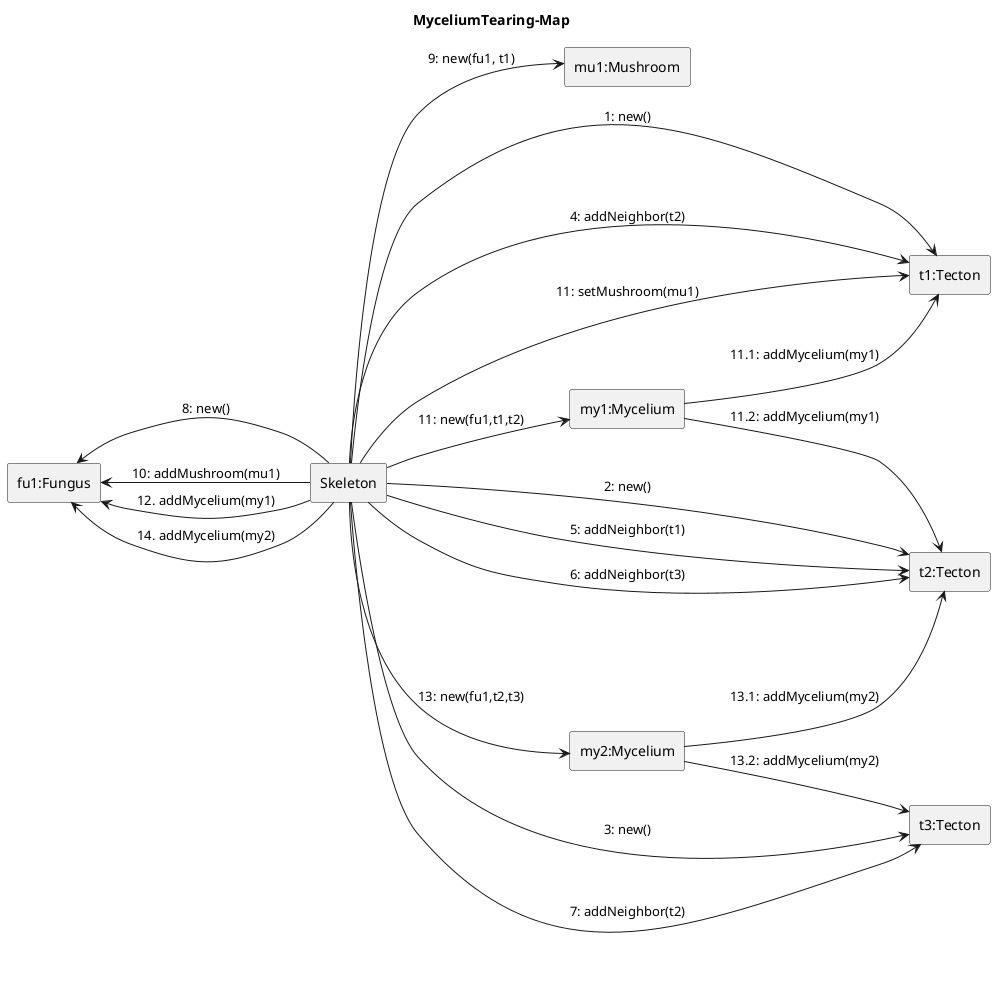 @startuml Mycelium-tearing/map 
left to right direction
title MyceliumTearing-Map
' skinparam linetype polyline
rectangle Skeleton as S

rectangle "fu1:Fungus" as fu1
rectangle "mu1:Mushroom" as mu1
rectangle "t1:Tecton" as t1
rectangle "t2:Tecton" as t2
rectangle "t3:Tecton" as t3
rectangle "my1:Mycelium" as my1
rectangle "my2:Mycelium" as my2


S --> t1 : 1: new()
S --> t2 : 2: new()
S --> t3 : 3: new()
S --> t1 : 4: addNeighbor(t2)
S --> t2 : 5: addNeighbor(t1)
S --> t2 : 6: addNeighbor(t3)
S --> t3 : 7: addNeighbor(t2)

S -left-> fu1 : 8: new()

S --> mu1 : 9: new(fu1, t1)
S --> fu1 : 10: addMushroom(mu1)
S --> t1 : 11: setMushroom(mu1)

S --> my1 : 11: new(fu1,t1,t2)
my1 --> t1 : 11.1: addMycelium(my1)
my1 --> t2 : 11.2: addMycelium(my1)
S --> fu1 : 12. addMycelium(my1)

S --> my2 : 13: new(fu1,t2,t3)
my2 --> t2 : 13.1: addMycelium(my2)
my2 --> t3 : 13.2: addMycelium(my2)
S --> fu1 : 14. addMycelium(my2)



@enduml